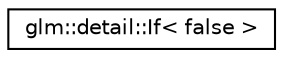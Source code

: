 digraph "Graphical Class Hierarchy"
{
  edge [fontname="Helvetica",fontsize="10",labelfontname="Helvetica",labelfontsize="10"];
  node [fontname="Helvetica",fontsize="10",shape=record];
  rankdir="LR";
  Node1 [label="glm::detail::If\< false \>",height=0.2,width=0.4,color="black", fillcolor="white", style="filled",URL="$structglm_1_1detail_1_1_if_3_01false_01_4.html"];
}
